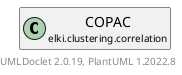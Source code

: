 @startuml
    remove .*\.(Instance|Par|Parameterizer|Factory)$
    set namespaceSeparator none
    hide empty fields
    hide empty methods

    class "<size:14>COPAC.Par\n<size:10>elki.clustering.correlation" as elki.clustering.correlation.COPAC.Par [[COPAC.Par.html]] {
        {static} +K_ID: OptionID
        #settings: Settings
        +configure(Parameterization): void
        +make(): COPAC
    }

    interface "<size:14>Parameterizer\n<size:10>elki.utilities.optionhandling" as elki.utilities.optionhandling.Parameterizer [[../../utilities/optionhandling/Parameterizer.html]] {
        {abstract} +make(): Object
    }
    class "<size:14>COPAC\n<size:10>elki.clustering.correlation" as elki.clustering.correlation.COPAC [[COPAC.html]]

    elki.utilities.optionhandling.Parameterizer <|.. elki.clustering.correlation.COPAC.Par
    elki.clustering.correlation.COPAC +-- elki.clustering.correlation.COPAC.Par

    center footer UMLDoclet 2.0.19, PlantUML 1.2022.8
@enduml
